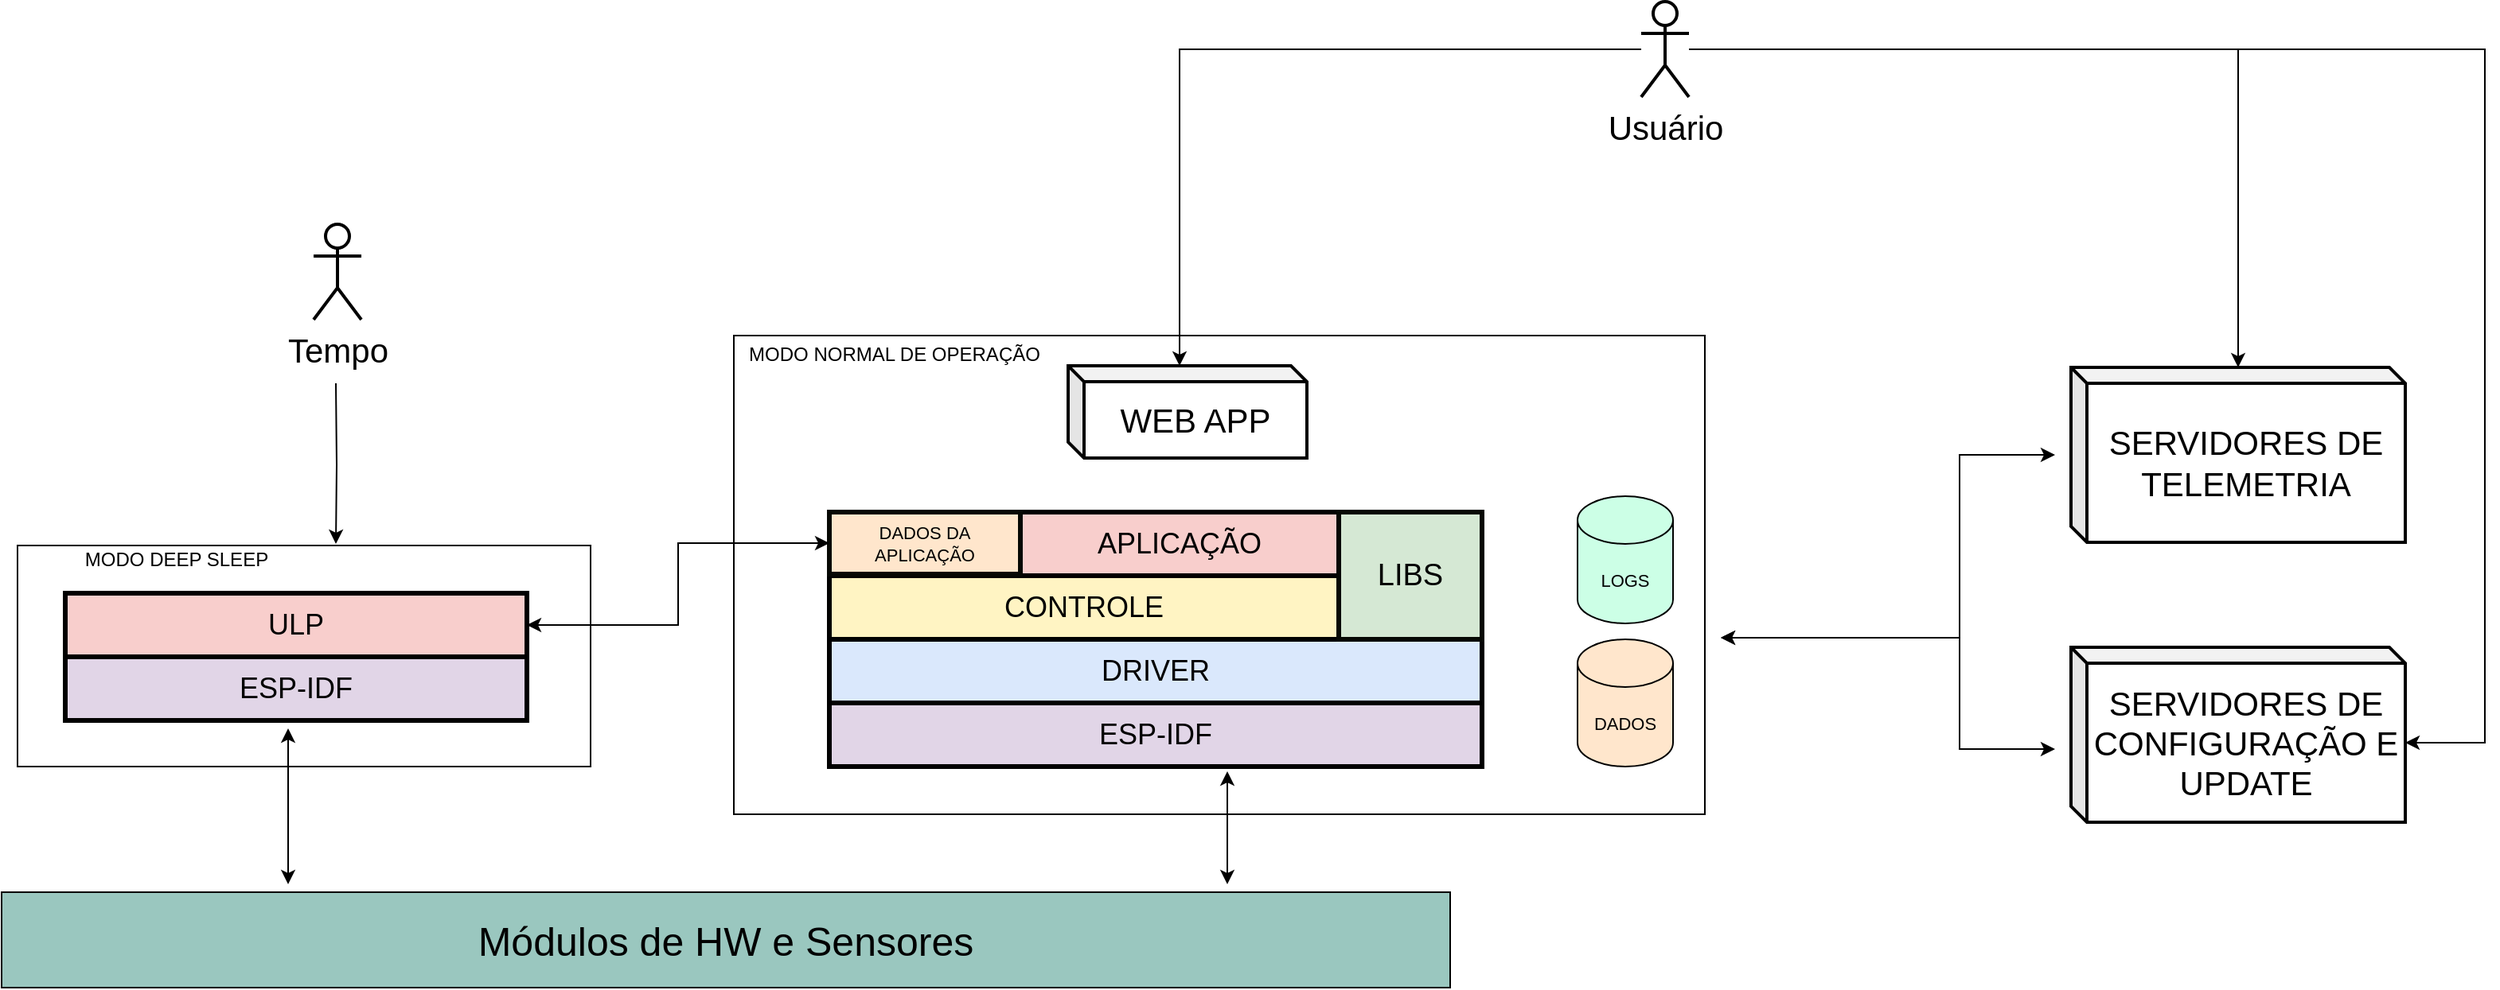<mxfile version="14.6.10" type="device"><diagram id="ioXe4bINmaXct-IRqlWN" name="Page-1"><mxGraphModel dx="2742" dy="1182" grid="1" gridSize="10" guides="1" tooltips="1" connect="1" arrows="1" fold="1" page="1" pageScale="1" pageWidth="850" pageHeight="1100" math="0" shadow="0"><root><mxCell id="0"/><mxCell id="1" parent="0"/><mxCell id="N9hQJ0kLiKU1zMuA6lbo-6" value="" style="rounded=0;whiteSpace=wrap;html=1;strokeWidth=1;fillColor=none;" vertex="1" parent="1"><mxGeometry x="440" y="230" width="610" height="301" as="geometry"/></mxCell><mxCell id="N9hQJ0kLiKU1zMuA6lbo-13" value="" style="rounded=0;whiteSpace=wrap;html=1;strokeWidth=1;fillColor=none;" vertex="1" parent="1"><mxGeometry x="-10" y="362" width="360" height="139" as="geometry"/></mxCell><mxCell id="N9hQJ0kLiKU1zMuA6lbo-1" value="&lt;font style=&quot;font-size: 18px&quot;&gt;DRIVER&lt;/font&gt;" style="rounded=0;whiteSpace=wrap;html=1;fillColor=#dae8fc;strokeWidth=3;" vertex="1" parent="1"><mxGeometry x="500" y="421" width="410" height="40" as="geometry"/></mxCell><mxCell id="N9hQJ0kLiKU1zMuA6lbo-2" value="&lt;font style=&quot;font-size: 18px&quot;&gt;ESP-IDF&lt;/font&gt;" style="rounded=0;whiteSpace=wrap;html=1;strokeWidth=3;fillColor=#E1D5E7;" vertex="1" parent="1"><mxGeometry x="500" y="461" width="410" height="40" as="geometry"/></mxCell><mxCell id="N9hQJ0kLiKU1zMuA6lbo-3" value="&lt;font style=&quot;font-size: 18px&quot;&gt;CONTROLE&lt;/font&gt;" style="rounded=0;whiteSpace=wrap;html=1;strokeWidth=3;fillColor=#FFF4C3;" vertex="1" parent="1"><mxGeometry x="500" y="381" width="320" height="40" as="geometry"/></mxCell><mxCell id="N9hQJ0kLiKU1zMuA6lbo-4" value="&lt;font style=&quot;font-size: 18px&quot;&gt;APLICAÇÃO&lt;/font&gt;" style="rounded=0;whiteSpace=wrap;html=1;strokeWidth=3;perimeterSpacing=5;fillColor=#F8CECC;" vertex="1" parent="1"><mxGeometry x="620" y="341" width="200" height="40" as="geometry"/></mxCell><mxCell id="N9hQJ0kLiKU1zMuA6lbo-5" value="&lt;font style=&quot;font-size: 19px&quot;&gt;LIBS&lt;/font&gt;" style="rounded=0;whiteSpace=wrap;html=1;strokeWidth=3;fillColor=#d5e8d4;strokeColor=#060804;" vertex="1" parent="1"><mxGeometry x="820" y="341" width="90" height="80" as="geometry"/></mxCell><mxCell id="N9hQJ0kLiKU1zMuA6lbo-7" value="MODO NORMAL DE OPERAÇÃO" style="text;html=1;strokeColor=none;fillColor=none;align=center;verticalAlign=middle;whiteSpace=wrap;rounded=0;" vertex="1" parent="1"><mxGeometry x="441" y="232" width="200" height="20" as="geometry"/></mxCell><mxCell id="N9hQJ0kLiKU1zMuA6lbo-8" value="&lt;font style=&quot;font-size: 18px&quot;&gt;ULP&lt;/font&gt;" style="rounded=0;whiteSpace=wrap;html=1;strokeWidth=3;fillColor=#F8CECC;" vertex="1" parent="1"><mxGeometry x="20" y="392" width="290" height="40" as="geometry"/></mxCell><mxCell id="N9hQJ0kLiKU1zMuA6lbo-9" value="&lt;font style=&quot;font-size: 18px&quot;&gt;ESP-IDF&lt;/font&gt;" style="rounded=0;whiteSpace=wrap;html=1;strokeWidth=3;fillColor=#E1D5E7;" vertex="1" parent="1"><mxGeometry x="20" y="432" width="290" height="40" as="geometry"/></mxCell><mxCell id="N9hQJ0kLiKU1zMuA6lbo-14" value="MODO DEEP SLEEP" style="text;html=1;strokeColor=none;fillColor=none;align=center;verticalAlign=middle;whiteSpace=wrap;rounded=0;" vertex="1" parent="1"><mxGeometry x="-10" y="361" width="200" height="20" as="geometry"/></mxCell><mxCell id="N9hQJ0kLiKU1zMuA6lbo-15" value="&lt;font style=&quot;font-size: 25px&quot;&gt;Módulos de HW e Sensores&lt;/font&gt;" style="rounded=0;whiteSpace=wrap;html=1;strokeColor=#000000;strokeWidth=1;fillColor=#9AC7BF;" vertex="1" parent="1"><mxGeometry x="-20" y="580" width="910" height="60" as="geometry"/></mxCell><mxCell id="N9hQJ0kLiKU1zMuA6lbo-16" value="" style="endArrow=classic;startArrow=classic;html=1;rounded=0;edgeStyle=orthogonalEdgeStyle;" edge="1" parent="1"><mxGeometry width="50" height="50" relative="1" as="geometry"><mxPoint x="160" y="575" as="sourcePoint"/><mxPoint x="160" y="477" as="targetPoint"/></mxGeometry></mxCell><mxCell id="N9hQJ0kLiKU1zMuA6lbo-19" value="" style="endArrow=classic;startArrow=classic;html=1;rounded=0;edgeStyle=orthogonalEdgeStyle;" edge="1" parent="1"><mxGeometry width="50" height="50" relative="1" as="geometry"><mxPoint x="750" y="575" as="sourcePoint"/><mxPoint x="750" y="504" as="targetPoint"/><Array as="points"><mxPoint x="750" y="504"/></Array></mxGeometry></mxCell><mxCell id="N9hQJ0kLiKU1zMuA6lbo-22" value="&lt;font style=&quot;font-size: 11px;&quot;&gt;DADOS DA APLICAÇÃO&lt;/font&gt;" style="rounded=0;whiteSpace=wrap;html=1;strokeWidth=3;strokeColor=#060804;fillColor=#FFE6CC;fontSize=11;" vertex="1" parent="1"><mxGeometry x="500" y="341" width="120" height="39" as="geometry"/></mxCell><mxCell id="N9hQJ0kLiKU1zMuA6lbo-23" value="DADOS" style="shape=cylinder3;whiteSpace=wrap;html=1;boundedLbl=1;backgroundOutline=1;size=15;fontSize=11;strokeColor=#000000;strokeWidth=1;fillColor=#FFE6CC;" vertex="1" parent="1"><mxGeometry x="970" y="421" width="60" height="80" as="geometry"/></mxCell><mxCell id="N9hQJ0kLiKU1zMuA6lbo-24" value="LOGS" style="shape=cylinder3;whiteSpace=wrap;html=1;boundedLbl=1;backgroundOutline=1;size=15;fontSize=11;strokeColor=#000000;strokeWidth=1;fillColor=#CCFFE6;" vertex="1" parent="1"><mxGeometry x="970" y="331" width="60" height="80" as="geometry"/></mxCell><mxCell id="N9hQJ0kLiKU1zMuA6lbo-25" value="" style="endArrow=classic;startArrow=classic;html=1;rounded=0;edgeStyle=orthogonalEdgeStyle;fontSize=11;entryX=0;entryY=0.5;entryDx=0;entryDy=0;exitX=1;exitY=0.5;exitDx=0;exitDy=0;" edge="1" parent="1" source="N9hQJ0kLiKU1zMuA6lbo-8" target="N9hQJ0kLiKU1zMuA6lbo-22"><mxGeometry width="50" height="50" relative="1" as="geometry"><mxPoint x="320" y="412" as="sourcePoint"/><mxPoint x="410" y="360" as="targetPoint"/></mxGeometry></mxCell><mxCell id="N9hQJ0kLiKU1zMuA6lbo-26" value="SERVIDORES DE TELEMETRIA" style="shape=cube;whiteSpace=wrap;html=1;boundedLbl=1;backgroundOutline=1;darkOpacity=0.05;darkOpacity2=0.1;fontSize=21;strokeColor=#000000;strokeWidth=2;fillColor=none;size=10;" vertex="1" parent="1"><mxGeometry x="1280" y="250" width="210" height="110" as="geometry"/></mxCell><mxCell id="N9hQJ0kLiKU1zMuA6lbo-27" value="SERVIDORES DE CONFIGURAÇÃO E UPDATE" style="shape=cube;whiteSpace=wrap;html=1;boundedLbl=1;backgroundOutline=1;darkOpacity=0.05;darkOpacity2=0.1;fontSize=21;strokeColor=#000000;strokeWidth=2;fillColor=none;size=10;" vertex="1" parent="1"><mxGeometry x="1280" y="426" width="210" height="110" as="geometry"/></mxCell><mxCell id="N9hQJ0kLiKU1zMuA6lbo-28" value="" style="endArrow=classic;startArrow=classic;html=1;rounded=0;edgeStyle=orthogonalEdgeStyle;fontSize=21;" edge="1" parent="1"><mxGeometry width="50" height="50" relative="1" as="geometry"><mxPoint x="1060" y="420" as="sourcePoint"/><mxPoint x="1270" y="305" as="targetPoint"/><Array as="points"><mxPoint x="1210" y="420"/><mxPoint x="1210" y="305"/></Array></mxGeometry></mxCell><mxCell id="N9hQJ0kLiKU1zMuA6lbo-29" value="" style="endArrow=classic;startArrow=classic;html=1;rounded=0;edgeStyle=orthogonalEdgeStyle;fontSize=21;" edge="1" parent="1"><mxGeometry width="50" height="50" relative="1" as="geometry"><mxPoint x="1060" y="420" as="sourcePoint"/><mxPoint x="1270" y="490" as="targetPoint"/><Array as="points"><mxPoint x="1210" y="420"/><mxPoint x="1210" y="490"/></Array></mxGeometry></mxCell><mxCell id="N9hQJ0kLiKU1zMuA6lbo-31" value="WEB APP" style="shape=cube;whiteSpace=wrap;html=1;boundedLbl=1;backgroundOutline=1;darkOpacity=0.05;darkOpacity2=0.1;fontSize=21;strokeColor=#000000;strokeWidth=2;fillColor=none;size=10;" vertex="1" parent="1"><mxGeometry x="650" y="249" width="150" height="58" as="geometry"/></mxCell><mxCell id="N9hQJ0kLiKU1zMuA6lbo-32" value="Usuário" style="shape=umlActor;verticalLabelPosition=bottom;verticalAlign=top;html=1;outlineConnect=0;fontSize=21;strokeColor=#000000;strokeWidth=2;fillColor=none;" vertex="1" parent="1"><mxGeometry x="1010" y="20" width="30" height="60" as="geometry"/></mxCell><mxCell id="N9hQJ0kLiKU1zMuA6lbo-33" value="" style="endArrow=classic;html=1;rounded=0;edgeStyle=orthogonalEdgeStyle;fontSize=21;entryX=0;entryY=0;entryDx=70;entryDy=0;entryPerimeter=0;" edge="1" parent="1" source="N9hQJ0kLiKU1zMuA6lbo-32" target="N9hQJ0kLiKU1zMuA6lbo-31"><mxGeometry width="50" height="50" relative="1" as="geometry"><mxPoint x="700" y="220" as="sourcePoint"/><mxPoint x="750" y="90" as="targetPoint"/></mxGeometry></mxCell><mxCell id="N9hQJ0kLiKU1zMuA6lbo-34" value="" style="endArrow=classic;html=1;rounded=0;edgeStyle=orthogonalEdgeStyle;fontSize=21;" edge="1" parent="1" source="N9hQJ0kLiKU1zMuA6lbo-32" target="N9hQJ0kLiKU1zMuA6lbo-26"><mxGeometry width="50" height="50" relative="1" as="geometry"><mxPoint x="700" y="220" as="sourcePoint"/><mxPoint x="750" y="170" as="targetPoint"/></mxGeometry></mxCell><mxCell id="N9hQJ0kLiKU1zMuA6lbo-35" value="" style="endArrow=classic;html=1;rounded=0;edgeStyle=orthogonalEdgeStyle;fontSize=21;entryX=0;entryY=0;entryDx=210;entryDy=60;entryPerimeter=0;" edge="1" parent="1" source="N9hQJ0kLiKU1zMuA6lbo-32" target="N9hQJ0kLiKU1zMuA6lbo-27"><mxGeometry width="50" height="50" relative="1" as="geometry"><mxPoint x="700" y="220" as="sourcePoint"/><mxPoint x="1590" y="480" as="targetPoint"/><Array as="points"><mxPoint x="1540" y="50"/><mxPoint x="1540" y="486"/></Array></mxGeometry></mxCell><mxCell id="N9hQJ0kLiKU1zMuA6lbo-39" value="" style="edgeStyle=orthogonalEdgeStyle;rounded=0;orthogonalLoop=1;jettySize=auto;html=1;fontSize=21;entryX=1;entryY=0;entryDx=0;entryDy=0;" edge="1" parent="1" target="N9hQJ0kLiKU1zMuA6lbo-14"><mxGeometry relative="1" as="geometry"><mxPoint x="190" y="260" as="sourcePoint"/></mxGeometry></mxCell><mxCell id="N9hQJ0kLiKU1zMuA6lbo-37" value="Tempo" style="shape=umlActor;verticalLabelPosition=bottom;verticalAlign=top;html=1;outlineConnect=0;fontSize=21;strokeColor=#000000;strokeWidth=2;fillColor=none;" vertex="1" parent="1"><mxGeometry x="176" y="160" width="30" height="60" as="geometry"/></mxCell></root></mxGraphModel></diagram></mxfile>